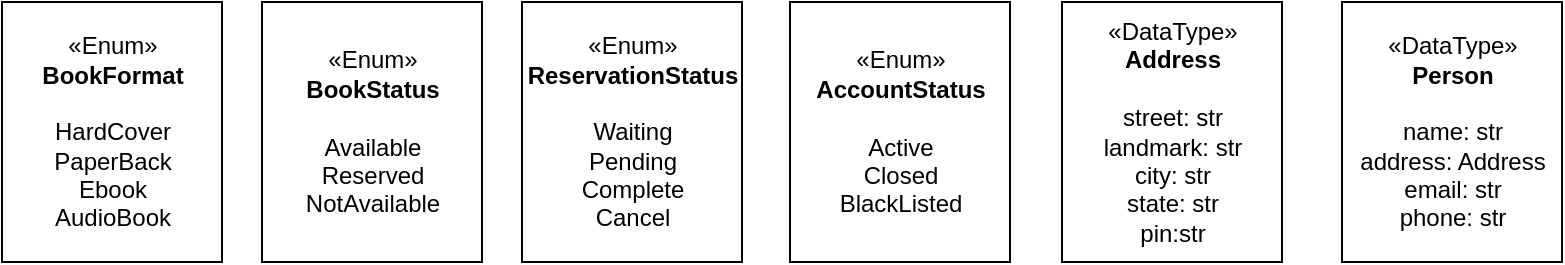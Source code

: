 <mxfile version="20.0.1" type="device"><diagram id="iAOFGo1Q_JiRAMQJq3eF" name="Page-1"><mxGraphModel dx="1209" dy="741" grid="1" gridSize="10" guides="1" tooltips="1" connect="1" arrows="1" fold="1" page="1" pageScale="1" pageWidth="827" pageHeight="1169" math="0" shadow="0"><root><mxCell id="0"/><mxCell id="1" parent="0"/><mxCell id="An6rS5XcbRRGsrVGugp_-1" value="«Enum»&lt;br&gt;&lt;b&gt;BookFormat&lt;/b&gt;&lt;br&gt;&lt;br&gt;HardCover&lt;br&gt;PaperBack&lt;br&gt;Ebook&lt;br&gt;AudioBook&lt;br&gt;" style="html=1;" vertex="1" parent="1"><mxGeometry x="20" y="40" width="110" height="130" as="geometry"/></mxCell><mxCell id="An6rS5XcbRRGsrVGugp_-2" value="«Enum»&lt;br&gt;&lt;b&gt;BookStatus&lt;/b&gt;&lt;br&gt;&lt;br&gt;Available&lt;br&gt;Reserved&lt;br&gt;NotAvailable" style="html=1;" vertex="1" parent="1"><mxGeometry x="150" y="40" width="110" height="130" as="geometry"/></mxCell><mxCell id="An6rS5XcbRRGsrVGugp_-3" value="«Enum»&lt;br&gt;&lt;b&gt;ReservationStatus&lt;br&gt;&lt;/b&gt;&lt;br&gt;Waiting&lt;br&gt;Pending&lt;br&gt;Complete&lt;br&gt;Cancel&lt;br&gt;" style="html=1;" vertex="1" parent="1"><mxGeometry x="280" y="40" width="110" height="130" as="geometry"/></mxCell><mxCell id="An6rS5XcbRRGsrVGugp_-4" value="«Enum»&lt;br&gt;&lt;b&gt;AccountStatus&lt;br&gt;&lt;/b&gt;&lt;br&gt;Active&lt;br&gt;Closed&lt;br&gt;BlackListed&lt;br&gt;" style="html=1;" vertex="1" parent="1"><mxGeometry x="414" y="40" width="110" height="130" as="geometry"/></mxCell><mxCell id="An6rS5XcbRRGsrVGugp_-5" value="«DataType»&lt;br&gt;&lt;b&gt;Address&lt;br&gt;&lt;/b&gt;&lt;br&gt;street: str&lt;br&gt;landmark: str&lt;br&gt;city: str&lt;br&gt;state: str&lt;br&gt;pin:str&lt;br&gt;" style="html=1;" vertex="1" parent="1"><mxGeometry x="550" y="40" width="110" height="130" as="geometry"/></mxCell><mxCell id="An6rS5XcbRRGsrVGugp_-6" value="«DataType»&lt;br&gt;&lt;b&gt;Person&lt;br&gt;&lt;/b&gt;&lt;br&gt;name: str&lt;br&gt;address: Address&lt;br&gt;email: str&lt;br&gt;phone: str&lt;br&gt;" style="html=1;" vertex="1" parent="1"><mxGeometry x="690" y="40" width="110" height="130" as="geometry"/></mxCell></root></mxGraphModel></diagram></mxfile>